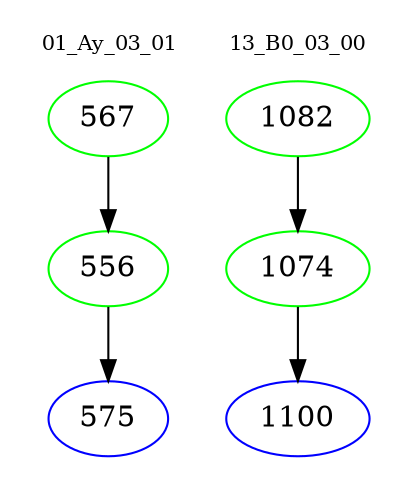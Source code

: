 digraph{
subgraph cluster_0 {
color = white
label = "01_Ay_03_01";
fontsize=10;
T0_567 [label="567", color="green"]
T0_567 -> T0_556 [color="black"]
T0_556 [label="556", color="green"]
T0_556 -> T0_575 [color="black"]
T0_575 [label="575", color="blue"]
}
subgraph cluster_1 {
color = white
label = "13_B0_03_00";
fontsize=10;
T1_1082 [label="1082", color="green"]
T1_1082 -> T1_1074 [color="black"]
T1_1074 [label="1074", color="green"]
T1_1074 -> T1_1100 [color="black"]
T1_1100 [label="1100", color="blue"]
}
}
